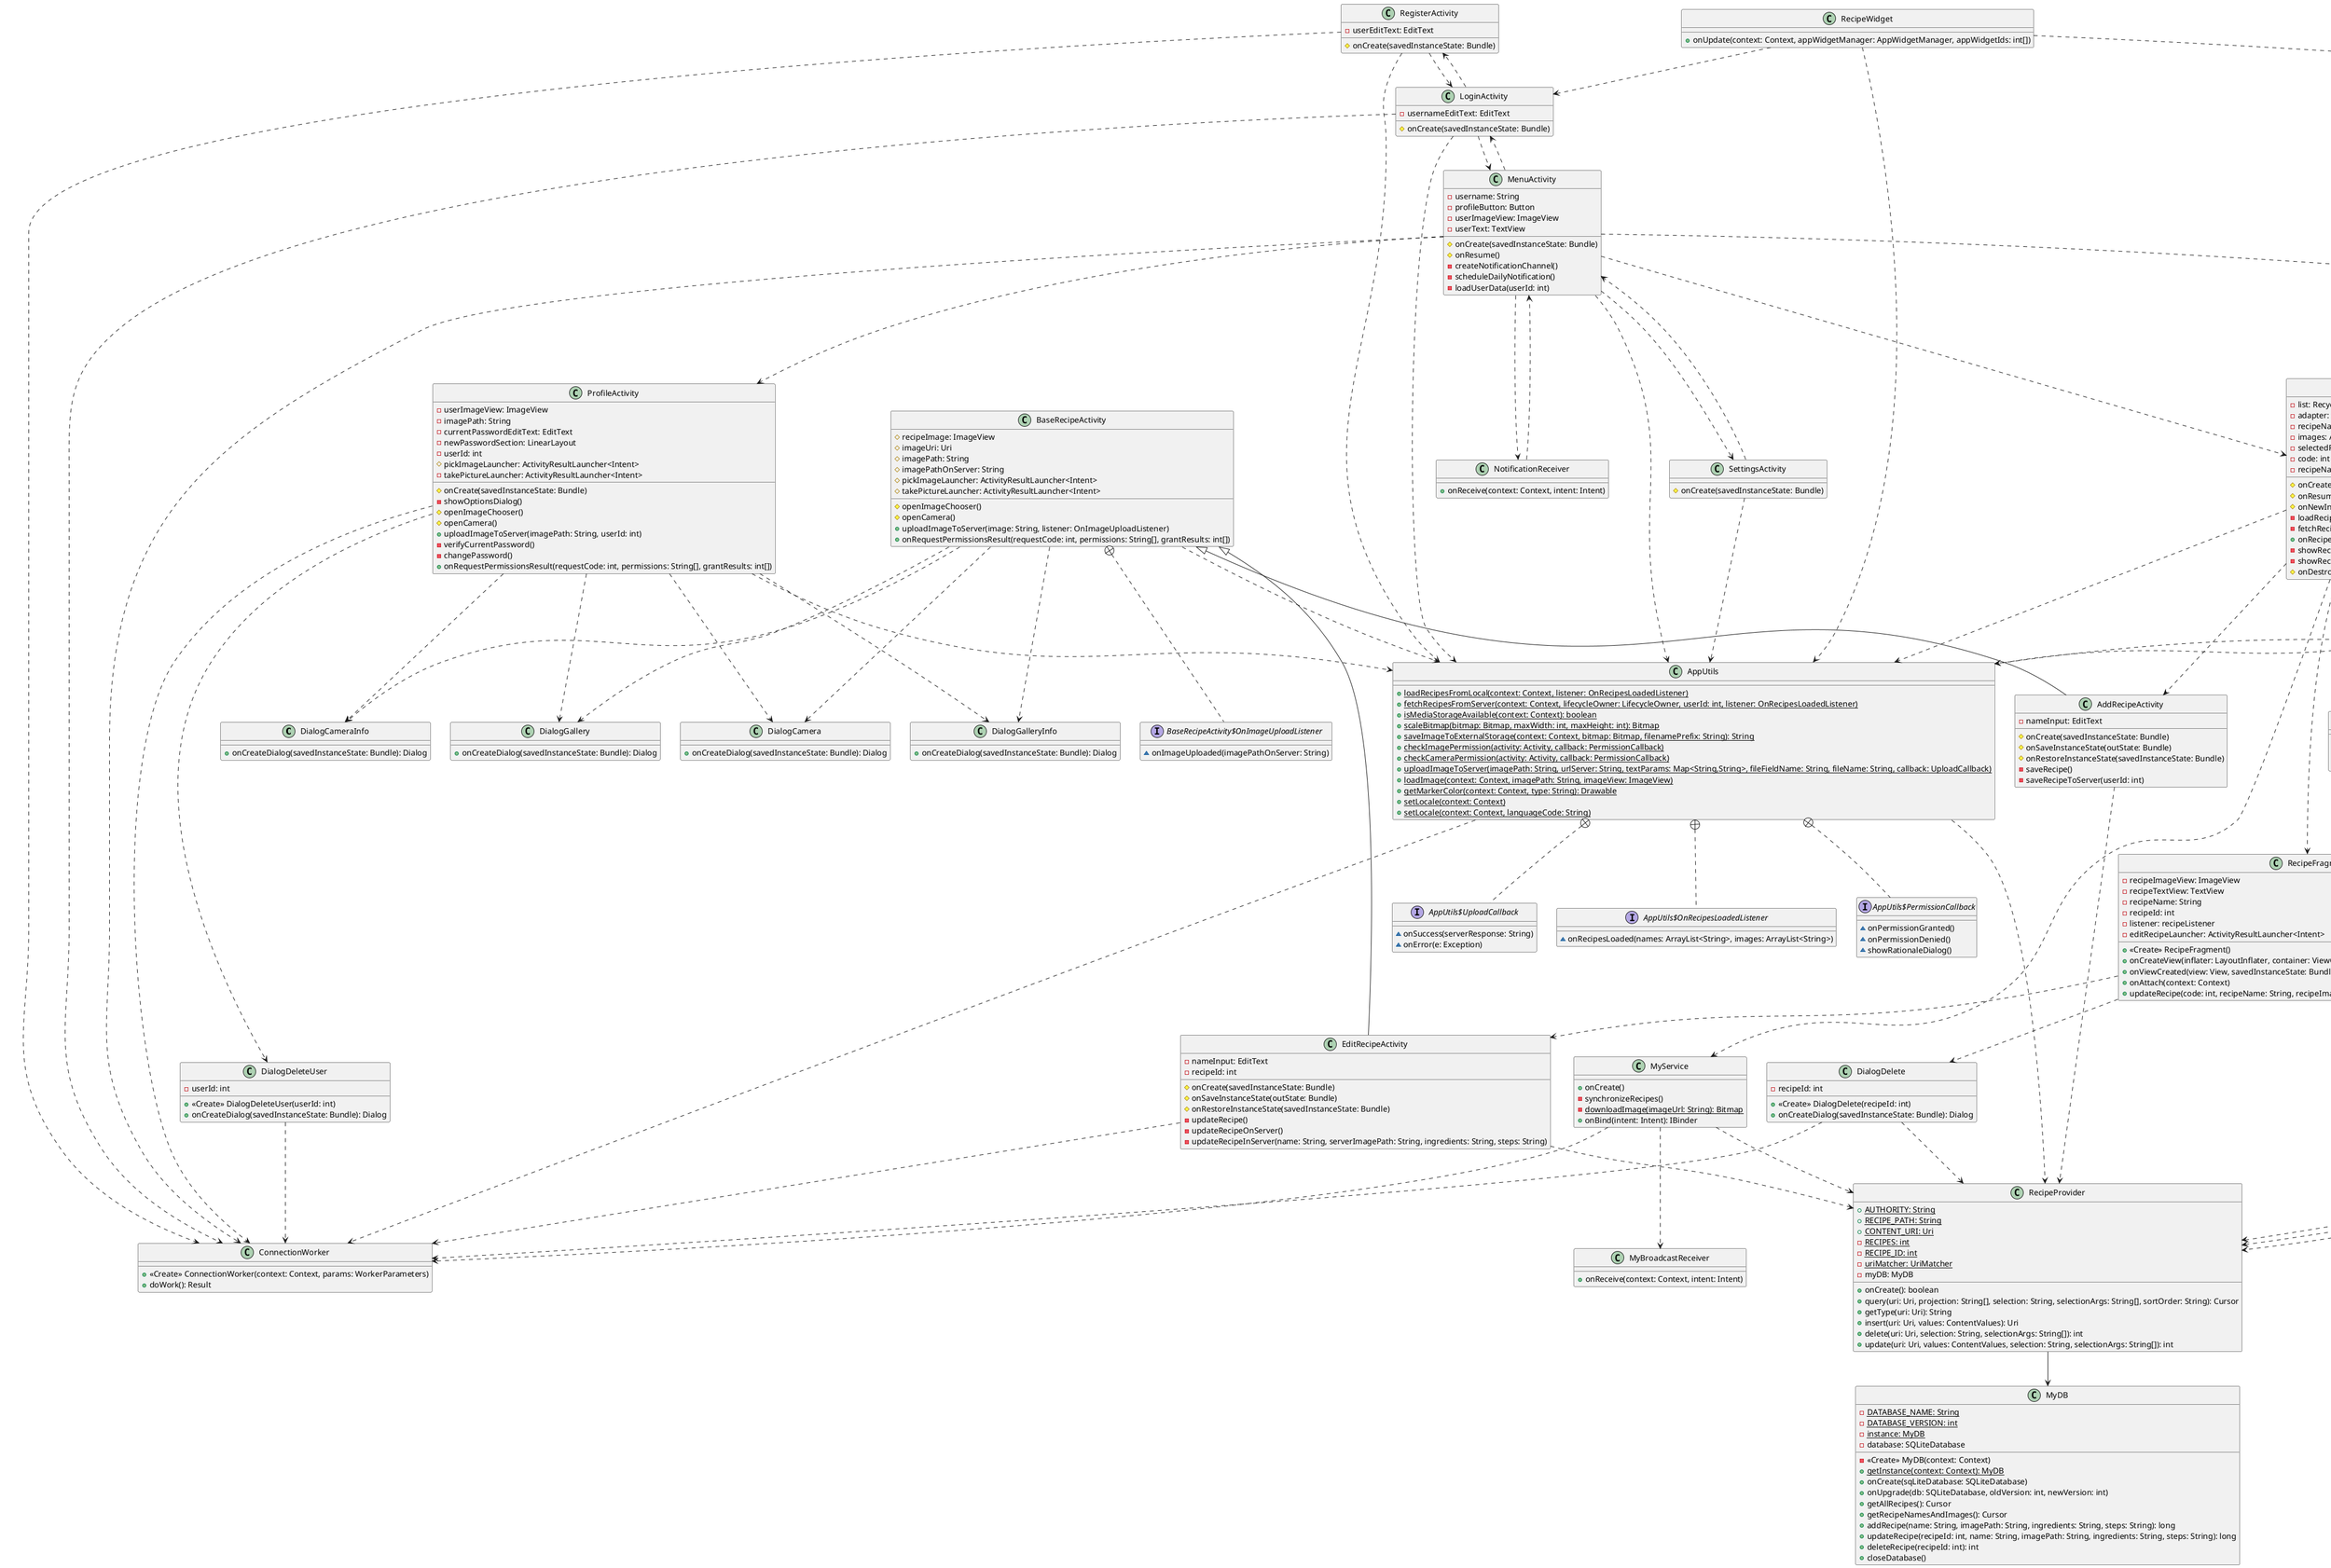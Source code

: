 @startuml
class DialogCameraInfo {
+ onCreateDialog(savedInstanceState: Bundle): Dialog
}

class MyBroadcastReceiver {
+ onReceive(context: Context, intent: Intent)
}

class RecipeProvider {
+ {static} AUTHORITY: String
+ {static} RECIPE_PATH: String
+ {static} CONTENT_URI: Uri
- {static} RECIPES: int
- {static} RECIPE_ID: int
- {static} uriMatcher: UriMatcher
- myDB: MyDB
+ onCreate(): boolean
+ query(uri: Uri, projection: String[], selection: String, selectionArgs: String[], sortOrder: String): Cursor
+ getType(uri: Uri): String
+ insert(uri: Uri, values: ContentValues): Uri
+ delete(uri: Uri, selection: String, selectionArgs: String[]): int
+ update(uri: Uri, values: ContentValues, selection: String, selectionArgs: String[]): int
}


class DialogGalleryInfo {
+ onCreateDialog(savedInstanceState: Bundle): Dialog
}

class MainActivity {
- list: RecyclerView
- adapter: MyAdapter
- recipeNames: ArrayList<String>
- images: ArrayList<String>
- selectedRecipePosition: int
- code: int
- recipeName: String
# onCreate(savedInstanceState: Bundle)
# onResume()
# onNewIntent(intent: Intent)
- loadRecipes()
- fetchRecipesFromServer(userId: int)
+ onRecipeSelected(recipePos: int)
- showRecipe(recipePos: int)
- showRecipeLandscape()
# onDestroy()
}


class DialogDelete {
- recipeId: int
+ <<Create>> DialogDelete(recipeId: int)
+ onCreateDialog(savedInstanceState: Bundle): Dialog
}


class MyAdapter {
- context: Context
- names: ArrayList<String>
- listener: OnRecipeClickListener
- selectedPosition: int
+ <<Create>> MyAdapter(context: Context, n: ArrayList<String>, i: ArrayList<String>, listener: OnRecipeClickListener)
+ updateData(newNames: ArrayList<String>, newImages: ArrayList<String>, listener: OnRecipeClickListener)
+ setSelectedPosition(position: int)
+ onCreateViewHolder(parent: ViewGroup, viewType: int): MyViewHolder
+ onBindViewHolder(holder: MyViewHolder,position: int)
+ getItemCount(): int
}


interface MyAdapter$OnRecipeClickListener {
~ onRecipeSelected(position: int)
}

class NetworkChangeReceiver {
- listener:NetworkListener
+ <<Create>> NetworkChangeReceiver(listener: NetworkListener)
+ onReceive(context: Context, intent: Intent)
}


interface NetworkChangeReceiver$NetworkListener {
~ onNetworkAvailable()
~ onNetworkLost()
}

class AppUtils {
+ {static} loadRecipesFromLocal(context: Context, listener: OnRecipesLoadedListener)
+ {static} fetchRecipesFromServer(context: Context, lifecycleOwner: LifecycleOwner, userId: int, listener: OnRecipesLoadedListener)
+ {static} isMediaStorageAvailable(context: Context): boolean
+ {static} scaleBitmap(bitmap: Bitmap, maxWidth: int, maxHeight: int): Bitmap
+ {static} saveImageToExternalStorage(context: Context, bitmap: Bitmap, filenamePrefix: String): String
+ {static} checkImagePermission(activity: Activity, callback: PermissionCallback)
+ {static} checkCameraPermission(activity: Activity, callback: PermissionCallback)
+ {static} uploadImageToServer(imagePath: String, urlServer: String, textParams: Map<String,String>, fileFieldName: String, fileName: String, callback: UploadCallback)
+ {static} loadImage(context: Context, imagePath: String, imageView: ImageView)
+ {static} getMarkerColor(context: Context, type: String): Drawable
+ {static} setLocale(context: Context)
+ {static} setLocale(context: Context, languageCode: String)
}

interface AppUtils$OnRecipesLoadedListener {
~ onRecipesLoaded(names: ArrayList<String>, images: ArrayList<String>)
}

interface AppUtils$PermissionCallback {
~ onPermissionGranted()
~ onPermissionDenied()
~ showRationaleDialog()
}

interface AppUtils$UploadCallback {
~ onSuccess(serverResponse: String)
~ onError(e: Exception)
}

class SettingsActivity {
# onCreate(savedInstanceState: Bundle)
}

class ShowRecipeActivity {
# onCreate(savedInstanceState: Bundle)
+ onConfigurationChanged(newConfig: Configuration)
+ onRecipeSelected(pos: int)
}

class ProfileActivity {
- userImageView: ImageView
- imagePath: String
- currentPasswordEditText: EditText
- newPasswordSection: LinearLayout
- userId: int
# pickImageLauncher: ActivityResultLauncher<Intent>
- takePictureLauncher: ActivityResultLauncher<Intent>
# onCreate(savedInstanceState: Bundle)
- showOptionsDialog()
# openImageChooser()
# openCamera()
+ uploadImageToServer(imagePath: String, userId: int)
- verifyCurrentPassword()
- changePassword()
+ onRequestPermissionsResult(requestCode: int, permissions: String[], grantResults: int[])
}


class RecyclerViewFragment {
- list: RecyclerView
- adapter: MyAdapter
- recipeNames: ArrayList<String>
- listener: recipeListener
+ <<Create>> RecyclerViewFragment()
+ onCreateView(inflater: LayoutInflater, container: ViewGroup, savedInstanceState: Bundle): View
+ onViewCreated(view: View, savedInstanceState: Bundle)
+ onAttach(context: Context)
- loadRecipes()
- fetchRecipesFromServer(userId: int)
+ onDestroy()
}


interface RecyclerViewFragment$recipeListener {
~ onRecipeSelected(pos: int)
}

class RecipeFragment {
- recipeImageView: ImageView
- recipeTextView: TextView
- recipeName: String
- recipeId: int
- listener: recipeListener
- editRecipeLauncher: ActivityResultLauncher<Intent>
+ <<Create>> RecipeFragment()
+ onCreateView(inflater: LayoutInflater, container: ViewGroup, savedInstanceState: Bundle): View
+ onViewCreated(view: View, savedInstanceState: Bundle)
+ onAttach(context: Context)
+ updateRecipe(code: int, recipeName: String, recipeImage: String, ingredients: String, steps: String)
}


interface RecipeFragment$recipeListener {
~ onRecipeSelected(pos: int)
}

class MyViewHolder {
+ text: TextView
+ image: ImageView
~ relativeLayout: RelativeLayout
+ listener: RecipeFragment.recipeListener
+ <<Create>> MyViewHolder(itemView: View)
+ onRecipeSelected(pos: int)
}


class EditRecipeActivity {
- nameInput: EditText
- recipeId: int
# onCreate(savedInstanceState: Bundle)
# onSaveInstanceState(outState: Bundle)
# onRestoreInstanceState(savedInstanceState: Bundle)
- updateRecipe()
- updateRecipeOnServer()
- updateRecipeInServer(name: String, serverImagePath: String, ingredients: String, steps: String)
}


class BaseRecipeActivity {
# recipeImage: ImageView
# imageUri: Uri
# imagePath: String
# imagePathOnServer: String
# pickImageLauncher: ActivityResultLauncher<Intent>
# takePictureLauncher: ActivityResultLauncher<Intent>
# openImageChooser()
# openCamera()
+ uploadImageToServer(image: String, listener: OnImageUploadListener)
+ onRequestPermissionsResult(requestCode: int, permissions: String[], grantResults: int[])
}


interface BaseRecipeActivity$OnImageUploadListener {
~ onImageUploaded(imagePathOnServer: String)
}

class NotificationReceiver {
+ onReceive(context: Context, intent: Intent)
}

class MyDB {
- {static} DATABASE_NAME: String
- {static} DATABASE_VERSION: int
- {static} instance: MyDB
- database: SQLiteDatabase
- <<Create>> MyDB(context: Context)
+ {static} getInstance(context: Context): MyDB
+ onCreate(sqLiteDatabase: SQLiteDatabase)
+ onUpgrade(db: SQLiteDatabase, oldVersion: int, newVersion: int)
+ getAllRecipes(): Cursor
+ getRecipeNamesAndImages(): Cursor
+ addRecipe(name: String, imagePath: String, ingredients: String, steps: String): long
+ updateRecipe(recipeId: int, name: String, imagePath: String, ingredients: String, steps: String): long
+ deleteRecipe(recipeId: int): int
+ closeDatabase()
}


class DialogGallery {
+ onCreateDialog(savedInstanceState: Bundle): Dialog
}

class RecipeWidget {
+ onUpdate(context: Context, appWidgetManager: AppWidgetManager, appWidgetIds: int[])
}

class DialogCamera {
+ onCreateDialog(savedInstanceState: Bundle): Dialog
}

class RegisterActivity {
- userEditText: EditText
# onCreate(savedInstanceState: Bundle)
}


class MyMapEventsReceiver {
- context: Context
- map: MapView
- markerManager: MarkerManager
- pressedPointMarker: Marker
+ <<Create>> MyMapEventsReceiver(context: Context, map: MapView, markerManager: MarkerManager)
+ singleTapConfirmedHelper(p: GeoPoint): boolean
+ longPressHelper(p: GeoPoint): boolean
}


interface MyMapEventsReceiver$MarkerManager {
~ clearAllPlaceMarkers()
~ loadPlacesFromPoint(point: GeoPoint)
}

class DialogDeleteUser {
- userId: int
+ <<Create>> DialogDeleteUser(userId: int)
+ onCreateDialog(savedInstanceState: Bundle): Dialog
}


class MapActivity {
- map: MapView
- locationOverlay: MyLocationNewOverlay
- defaultPoint: GeoPoint
- restaurantMarkers: List<Marker>
- cafeMarkers: List<Marker>
- marketMarkers: List<Marker>
- networkChangeReceiver: NetworkChangeReceiver
- hasAlreadyLoadedPlaces: boolean
- showRestaurants: boolean
- showCafes: boolean
- showMarkets: boolean
- locationAttempts: int
# onCreate(savedInstanceState: Bundle)
# onResume()
# onPause()
- updateMarkers()
- checkLocationPermission()
- setupUserLocation()
- getLastBestLocation(): Location
- isOnline(): boolean
- getBoundingBox(center: GeoPoint, rangeMeters: double): BoundingBox
- loadNearbyPlaces(location: GeoPoint, type: String)
+ onRequestPermissionsResult(requestCode: int, permissions: String[], grantResults: int[])
+ loadPlacesFromPoint(p: GeoPoint)
+ clearAllPlaceMarkers()
}


class DialogMapInfo {
+ onCreateDialog(savedInstanceState: Bundle): Dialog
}

class LoginActivity {
- usernameEditText: EditText
# onCreate(savedInstanceState: Bundle)
}


class ConnectionWorker {
+ <<Create>> ConnectionWorker(context: Context, params: WorkerParameters)
+ doWork(): Result
}

class MenuActivity {
- username: String
- profileButton: Button
- userImageView: ImageView
- userText: TextView
# onCreate(savedInstanceState: Bundle)
# onResume()
- createNotificationChannel()
- scheduleDailyNotification()
- loadUserData(userId: int)
}


class AddRecipeActivity {
- nameInput: EditText
# onCreate(savedInstanceState: Bundle)
# onSaveInstanceState(outState: Bundle)
# onRestoreInstanceState(savedInstanceState: Bundle)
- saveRecipe()
- saveRecipeToServer(userId: int)
}


class MyService {
+ onCreate()
- synchronizeRecipes()
- {static} downloadImage(imageUrl: String): Bitmap
+ onBind(intent: Intent): IBinder
}

class DialogMap {
+ onCreateDialog(savedInstanceState: Bundle): Dialog
}


AppUtils +.. AppUtils$OnRecipesLoadedListener
AppUtils +.. AppUtils$PermissionCallback
AppUtils +.. AppUtils$UploadCallback
AppUtils ..> RecipeProvider
AppUtils ..> ConnectionWorker

BaseRecipeActivity <|-- EditRecipeActivity
BaseRecipeActivity +.. BaseRecipeActivity$OnImageUploadListener
BaseRecipeActivity <|-- AddRecipeActivity
BaseRecipeActivity ..> DialogCamera
BaseRecipeActivity ..> DialogCameraInfo
BaseRecipeActivity ..> DialogGallery
BaseRecipeActivity ..> DialogGalleryInfo
BaseRecipeActivity ..> AppUtils
AddRecipeActivity ..> RecipeProvider
EditRecipeActivity ..> RecipeProvider
EditRecipeActivity ..> ConnectionWorker

DialogDelete ..> RecipeProvider
DialogDelete ..> ConnectionWorker

DialogDeleteUser ..> ConnectionWorker

LoginActivity ..> AppUtils
LoginActivity ..> ConnectionWorker
LoginActivity ..> RegisterActivity
LoginActivity ..> MenuActivity

MainActivity ..|> RecyclerViewFragment$recipeListener
MainActivity ..|> RecipeFragment$recipeListener
MainActivity ..> RecipeFragment
MainActivity ..> AddRecipeActivity
MainActivity o-- MyAdapter
MainActivity ..> ShowRecipeActivity
MainActivity ..> RecipeProvider
MainActivity ..> AppUtils
MainActivity ..> MyService

MapActivity --> NetworkChangeReceiver
MapActivity ..> AppUtils
MapActivity --> MyMapEventsReceiver
MapActivity ..> DialogMap
MapActivity ..> DialogMapInfo

MenuActivity ..> AppUtils
MenuActivity ..> MainActivity
MenuActivity ..> MapActivity
MenuActivity ..> SettingsActivity
MenuActivity ..> ProfileActivity
MenuActivity ..> LoginActivity
MenuActivity ..> NotificationReceiver
MenuActivity ..> ConnectionWorker

MyAdapter +.. MyAdapter$OnRecipeClickListener
MyAdapter --> MyViewHolder

MyMapEventsReceiver +.. MyMapEventsReceiver$MarkerManager

MyService ..> ConnectionWorker
MyService ..> RecipeProvider
MyService ..> MyBroadcastReceiver

RecipeFragment$recipeListener <|.. MyViewHolder

NetworkChangeReceiver +.. NetworkChangeReceiver$NetworkListener

NotificationReceiver ..> MenuActivity

ProfileActivity ..> AppUtils
ProfileActivity ..> DialogDeleteUser
ProfileActivity ..> DialogCamera
ProfileActivity ..> DialogCameraInfo
ProfileActivity ..> DialogGallery
ProfileActivity ..> DialogGalleryInfo
ProfileActivity ..> ConnectionWorker

RecipeFragment +.. RecipeFragment$recipeListener
RecipeFragment ..> EditRecipeActivity
RecipeFragment ..> DialogDelete

RecipeProvider --> MyDB

RecipeWidget ..> AppUtils
RecipeWidget ..> RecipeProvider
RecipeWidget ..> LoginActivity

RecyclerViewFragment +.. RecyclerViewFragment$recipeListener
RecyclerViewFragment o-- MyAdapter
RecyclerViewFragment ..> RecipeProvider
RecyclerViewFragment ..> AppUtils

RegisterActivity ..> AppUtils
RegisterActivity ..> ConnectionWorker
RegisterActivity ..> LoginActivity

SettingsActivity ..> MenuActivity
SettingsActivity ..> AppUtils

RecipeFragment$recipeListener <|.. ShowRecipeActivity
ShowRecipeActivity ..> RecipeFragment 
@enduml